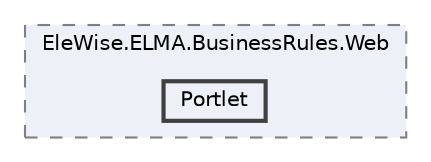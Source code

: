 digraph "Web/Modules/EleWise.ELMA.BusinessRules.Web/Portlet"
{
 // LATEX_PDF_SIZE
  bgcolor="transparent";
  edge [fontname=Helvetica,fontsize=10,labelfontname=Helvetica,labelfontsize=10];
  node [fontname=Helvetica,fontsize=10,shape=box,height=0.2,width=0.4];
  compound=true
  subgraph clusterdir_e46483da9f373966ce645ecac7252ff4 {
    graph [ bgcolor="#edf0f7", pencolor="grey50", label="EleWise.ELMA.BusinessRules.Web", fontname=Helvetica,fontsize=10 style="filled,dashed", URL="dir_e46483da9f373966ce645ecac7252ff4.html",tooltip=""]
  dir_b983d7e7392fb5d2946f03acd867c47a [label="Portlet", fillcolor="#edf0f7", color="grey25", style="filled,bold", URL="dir_b983d7e7392fb5d2946f03acd867c47a.html",tooltip=""];
  }
}
